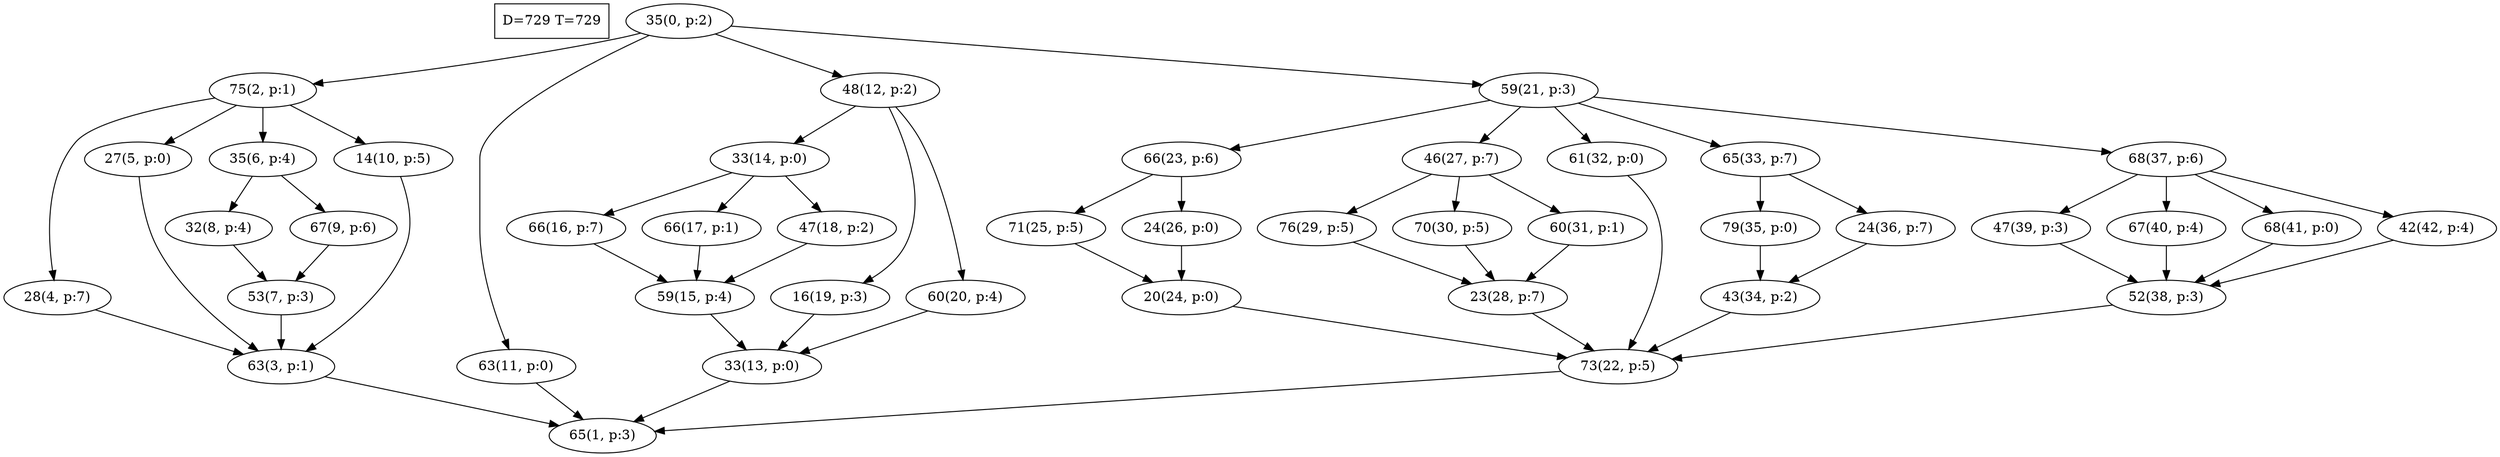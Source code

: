 digraph Task {
i [shape=box, label="D=729 T=729"]; 
0 [label="35(0, p:2)"];
1 [label="65(1, p:3)"];
2 [label="75(2, p:1)"];
3 [label="63(3, p:1)"];
4 [label="28(4, p:7)"];
5 [label="27(5, p:0)"];
6 [label="35(6, p:4)"];
7 [label="53(7, p:3)"];
8 [label="32(8, p:4)"];
9 [label="67(9, p:6)"];
10 [label="14(10, p:5)"];
11 [label="63(11, p:0)"];
12 [label="48(12, p:2)"];
13 [label="33(13, p:0)"];
14 [label="33(14, p:0)"];
15 [label="59(15, p:4)"];
16 [label="66(16, p:7)"];
17 [label="66(17, p:1)"];
18 [label="47(18, p:2)"];
19 [label="16(19, p:3)"];
20 [label="60(20, p:4)"];
21 [label="59(21, p:3)"];
22 [label="73(22, p:5)"];
23 [label="66(23, p:6)"];
24 [label="20(24, p:0)"];
25 [label="71(25, p:5)"];
26 [label="24(26, p:0)"];
27 [label="46(27, p:7)"];
28 [label="23(28, p:7)"];
29 [label="76(29, p:5)"];
30 [label="70(30, p:5)"];
31 [label="60(31, p:1)"];
32 [label="61(32, p:0)"];
33 [label="65(33, p:7)"];
34 [label="43(34, p:2)"];
35 [label="79(35, p:0)"];
36 [label="24(36, p:7)"];
37 [label="68(37, p:6)"];
38 [label="52(38, p:3)"];
39 [label="47(39, p:3)"];
40 [label="67(40, p:4)"];
41 [label="68(41, p:0)"];
42 [label="42(42, p:4)"];
0 -> 2;
0 -> 11;
0 -> 12;
0 -> 21;
2 -> 4;
2 -> 5;
2 -> 6;
2 -> 10;
3 -> 1;
4 -> 3;
5 -> 3;
6 -> 8;
6 -> 9;
7 -> 3;
8 -> 7;
9 -> 7;
10 -> 3;
11 -> 1;
12 -> 14;
12 -> 19;
12 -> 20;
13 -> 1;
14 -> 16;
14 -> 17;
14 -> 18;
15 -> 13;
16 -> 15;
17 -> 15;
18 -> 15;
19 -> 13;
20 -> 13;
21 -> 23;
21 -> 27;
21 -> 32;
21 -> 33;
21 -> 37;
22 -> 1;
23 -> 25;
23 -> 26;
24 -> 22;
25 -> 24;
26 -> 24;
27 -> 29;
27 -> 30;
27 -> 31;
28 -> 22;
29 -> 28;
30 -> 28;
31 -> 28;
32 -> 22;
33 -> 35;
33 -> 36;
34 -> 22;
35 -> 34;
36 -> 34;
37 -> 39;
37 -> 40;
37 -> 41;
37 -> 42;
38 -> 22;
39 -> 38;
40 -> 38;
41 -> 38;
42 -> 38;
}